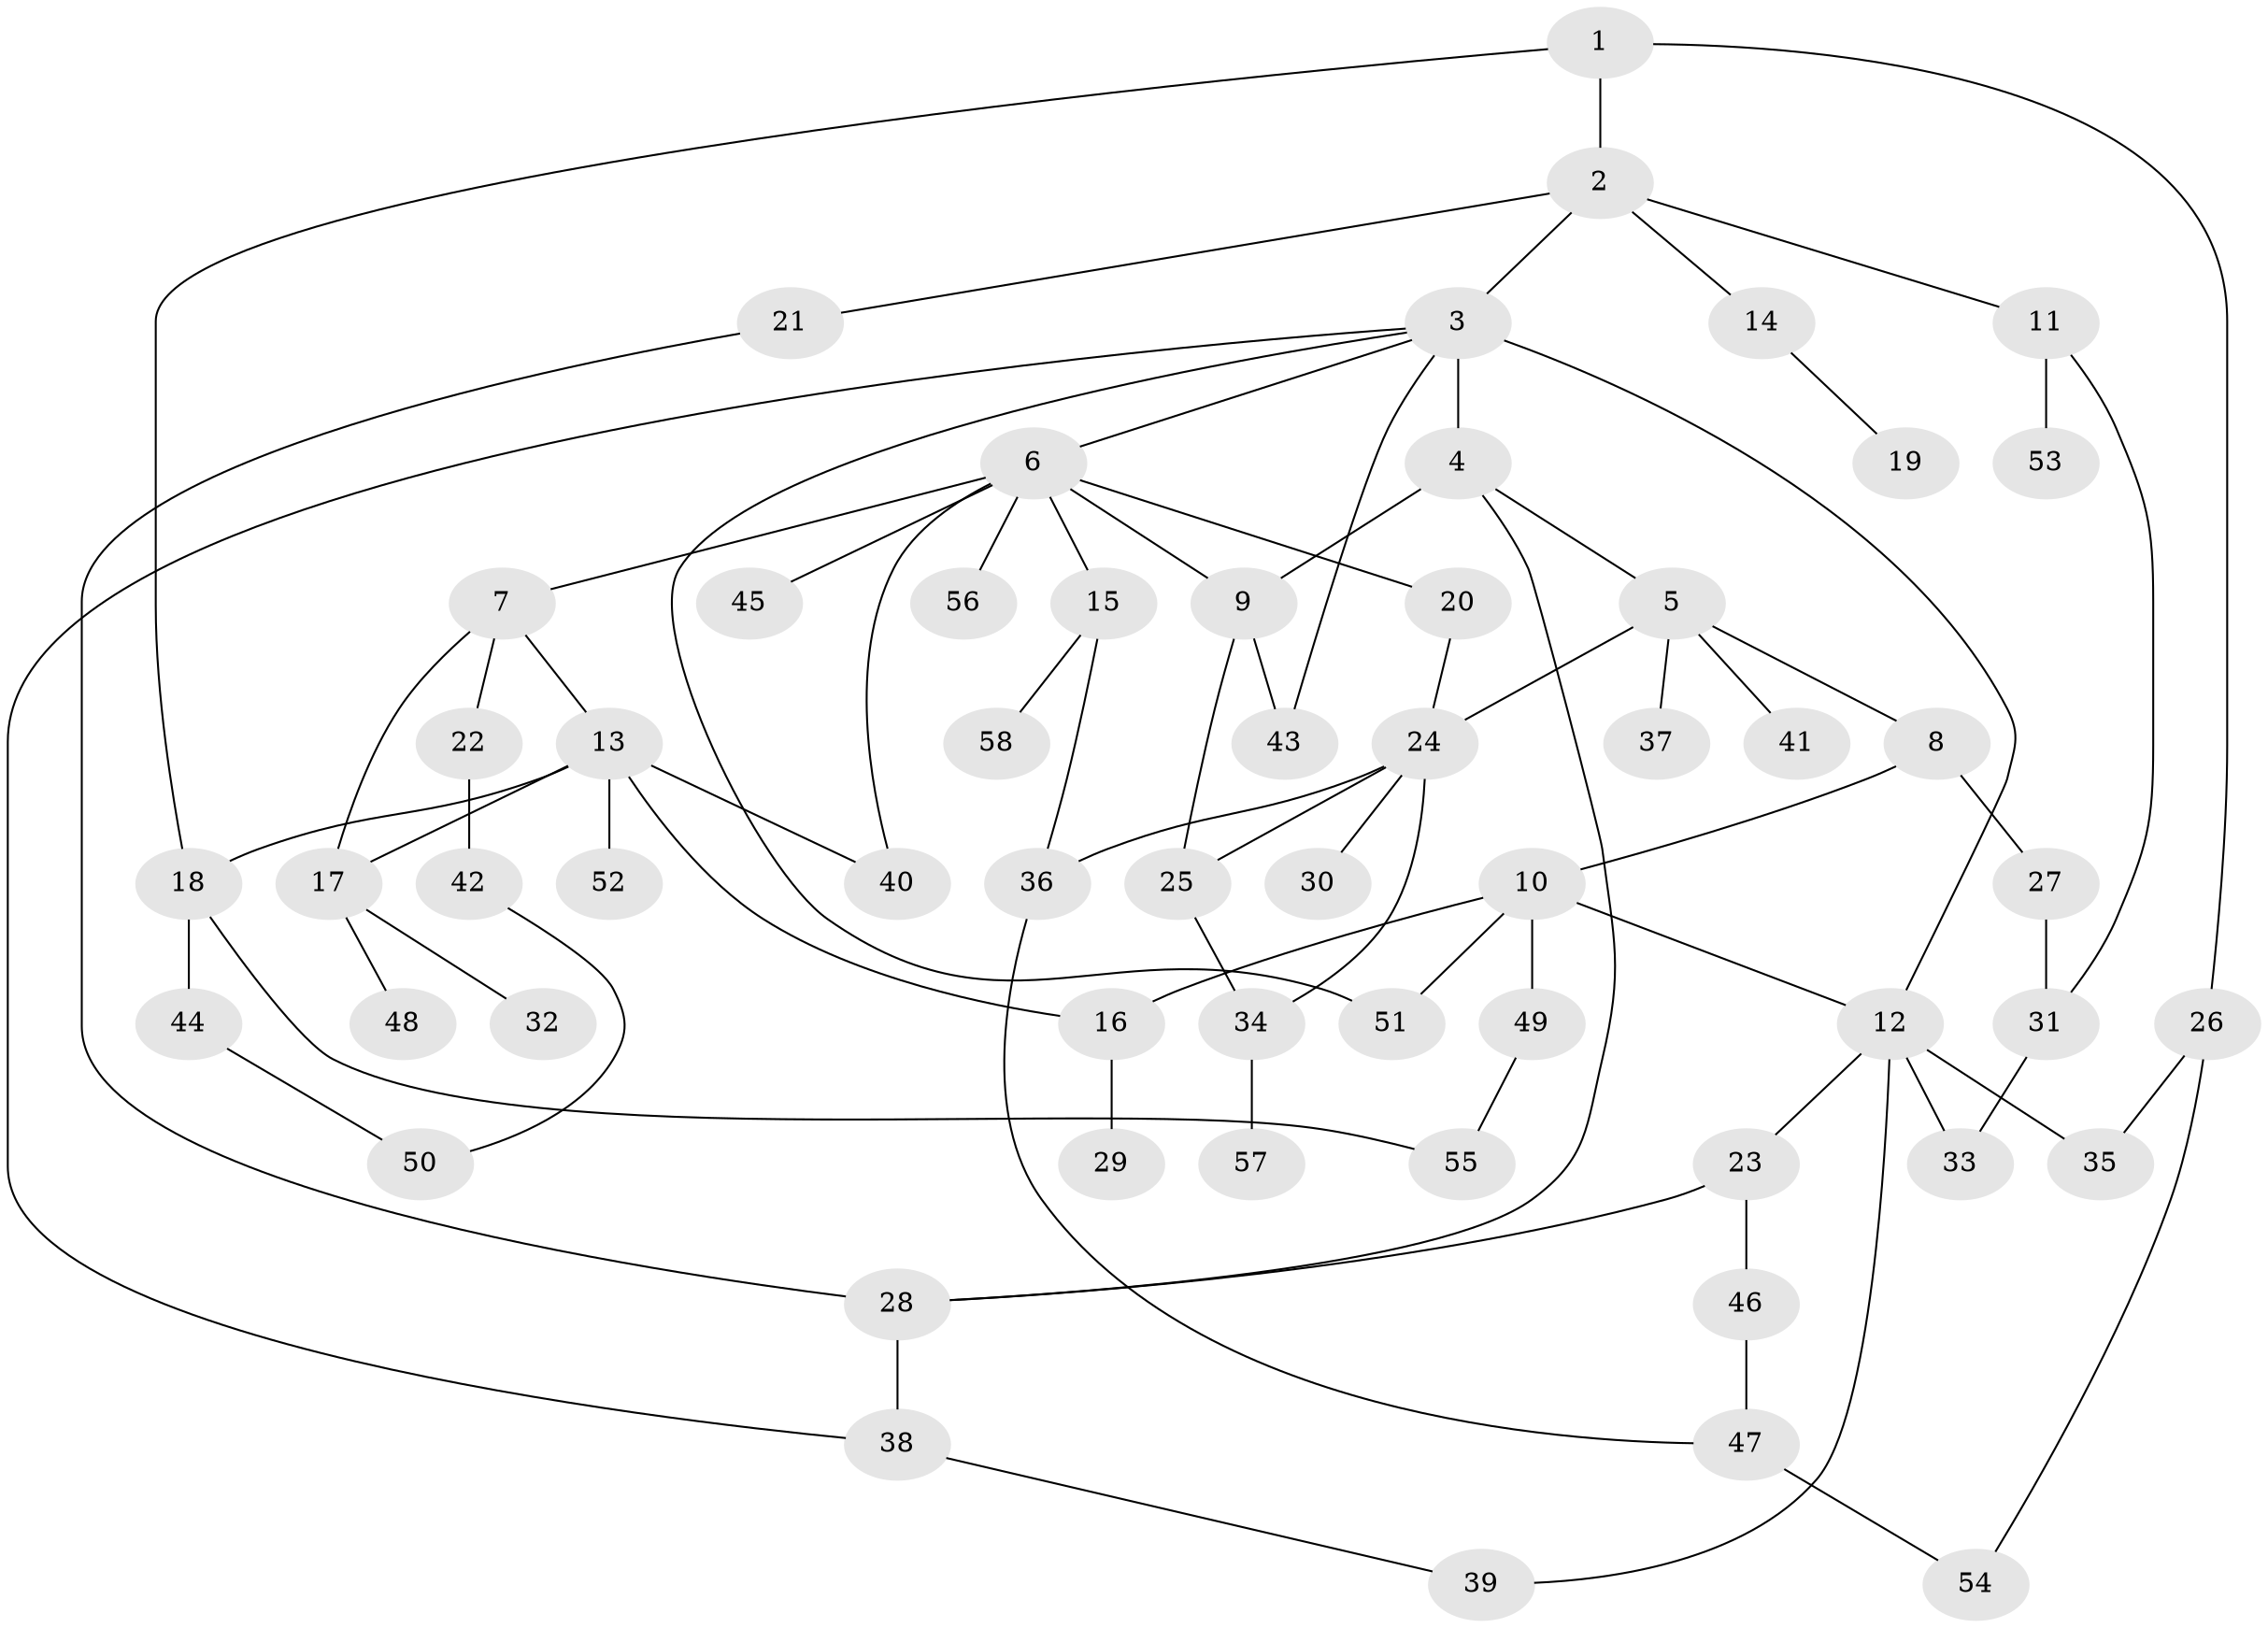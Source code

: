 // original degree distribution, {4: 0.09482758620689655, 6: 0.008620689655172414, 13: 0.008620689655172414, 5: 0.034482758620689655, 1: 0.3620689655172414, 9: 0.008620689655172414, 2: 0.25862068965517243, 3: 0.20689655172413793, 8: 0.017241379310344827}
// Generated by graph-tools (version 1.1) at 2025/34/03/09/25 02:34:12]
// undirected, 58 vertices, 80 edges
graph export_dot {
graph [start="1"]
  node [color=gray90,style=filled];
  1;
  2;
  3;
  4;
  5;
  6;
  7;
  8;
  9;
  10;
  11;
  12;
  13;
  14;
  15;
  16;
  17;
  18;
  19;
  20;
  21;
  22;
  23;
  24;
  25;
  26;
  27;
  28;
  29;
  30;
  31;
  32;
  33;
  34;
  35;
  36;
  37;
  38;
  39;
  40;
  41;
  42;
  43;
  44;
  45;
  46;
  47;
  48;
  49;
  50;
  51;
  52;
  53;
  54;
  55;
  56;
  57;
  58;
  1 -- 2 [weight=1.0];
  1 -- 18 [weight=1.0];
  1 -- 26 [weight=1.0];
  2 -- 3 [weight=1.0];
  2 -- 11 [weight=1.0];
  2 -- 14 [weight=1.0];
  2 -- 21 [weight=1.0];
  3 -- 4 [weight=5.0];
  3 -- 6 [weight=1.0];
  3 -- 12 [weight=1.0];
  3 -- 38 [weight=1.0];
  3 -- 43 [weight=1.0];
  3 -- 51 [weight=2.0];
  4 -- 5 [weight=2.0];
  4 -- 9 [weight=1.0];
  4 -- 28 [weight=1.0];
  5 -- 8 [weight=1.0];
  5 -- 24 [weight=1.0];
  5 -- 37 [weight=2.0];
  5 -- 41 [weight=1.0];
  6 -- 7 [weight=1.0];
  6 -- 9 [weight=1.0];
  6 -- 15 [weight=1.0];
  6 -- 20 [weight=1.0];
  6 -- 40 [weight=1.0];
  6 -- 45 [weight=1.0];
  6 -- 56 [weight=1.0];
  7 -- 13 [weight=1.0];
  7 -- 17 [weight=1.0];
  7 -- 22 [weight=1.0];
  8 -- 10 [weight=1.0];
  8 -- 27 [weight=1.0];
  9 -- 25 [weight=1.0];
  9 -- 43 [weight=1.0];
  10 -- 12 [weight=1.0];
  10 -- 16 [weight=1.0];
  10 -- 49 [weight=1.0];
  10 -- 51 [weight=1.0];
  11 -- 31 [weight=1.0];
  11 -- 53 [weight=1.0];
  12 -- 23 [weight=1.0];
  12 -- 33 [weight=1.0];
  12 -- 35 [weight=1.0];
  12 -- 39 [weight=1.0];
  13 -- 16 [weight=1.0];
  13 -- 17 [weight=1.0];
  13 -- 18 [weight=2.0];
  13 -- 40 [weight=1.0];
  13 -- 52 [weight=1.0];
  14 -- 19 [weight=1.0];
  15 -- 36 [weight=1.0];
  15 -- 58 [weight=1.0];
  16 -- 29 [weight=1.0];
  17 -- 32 [weight=1.0];
  17 -- 48 [weight=1.0];
  18 -- 44 [weight=1.0];
  18 -- 55 [weight=1.0];
  20 -- 24 [weight=1.0];
  21 -- 28 [weight=1.0];
  22 -- 42 [weight=1.0];
  23 -- 28 [weight=1.0];
  23 -- 46 [weight=1.0];
  24 -- 25 [weight=1.0];
  24 -- 30 [weight=2.0];
  24 -- 34 [weight=1.0];
  24 -- 36 [weight=1.0];
  25 -- 34 [weight=1.0];
  26 -- 35 [weight=1.0];
  26 -- 54 [weight=1.0];
  27 -- 31 [weight=1.0];
  28 -- 38 [weight=1.0];
  31 -- 33 [weight=1.0];
  34 -- 57 [weight=1.0];
  36 -- 47 [weight=1.0];
  38 -- 39 [weight=1.0];
  42 -- 50 [weight=1.0];
  44 -- 50 [weight=1.0];
  46 -- 47 [weight=1.0];
  47 -- 54 [weight=1.0];
  49 -- 55 [weight=1.0];
}
